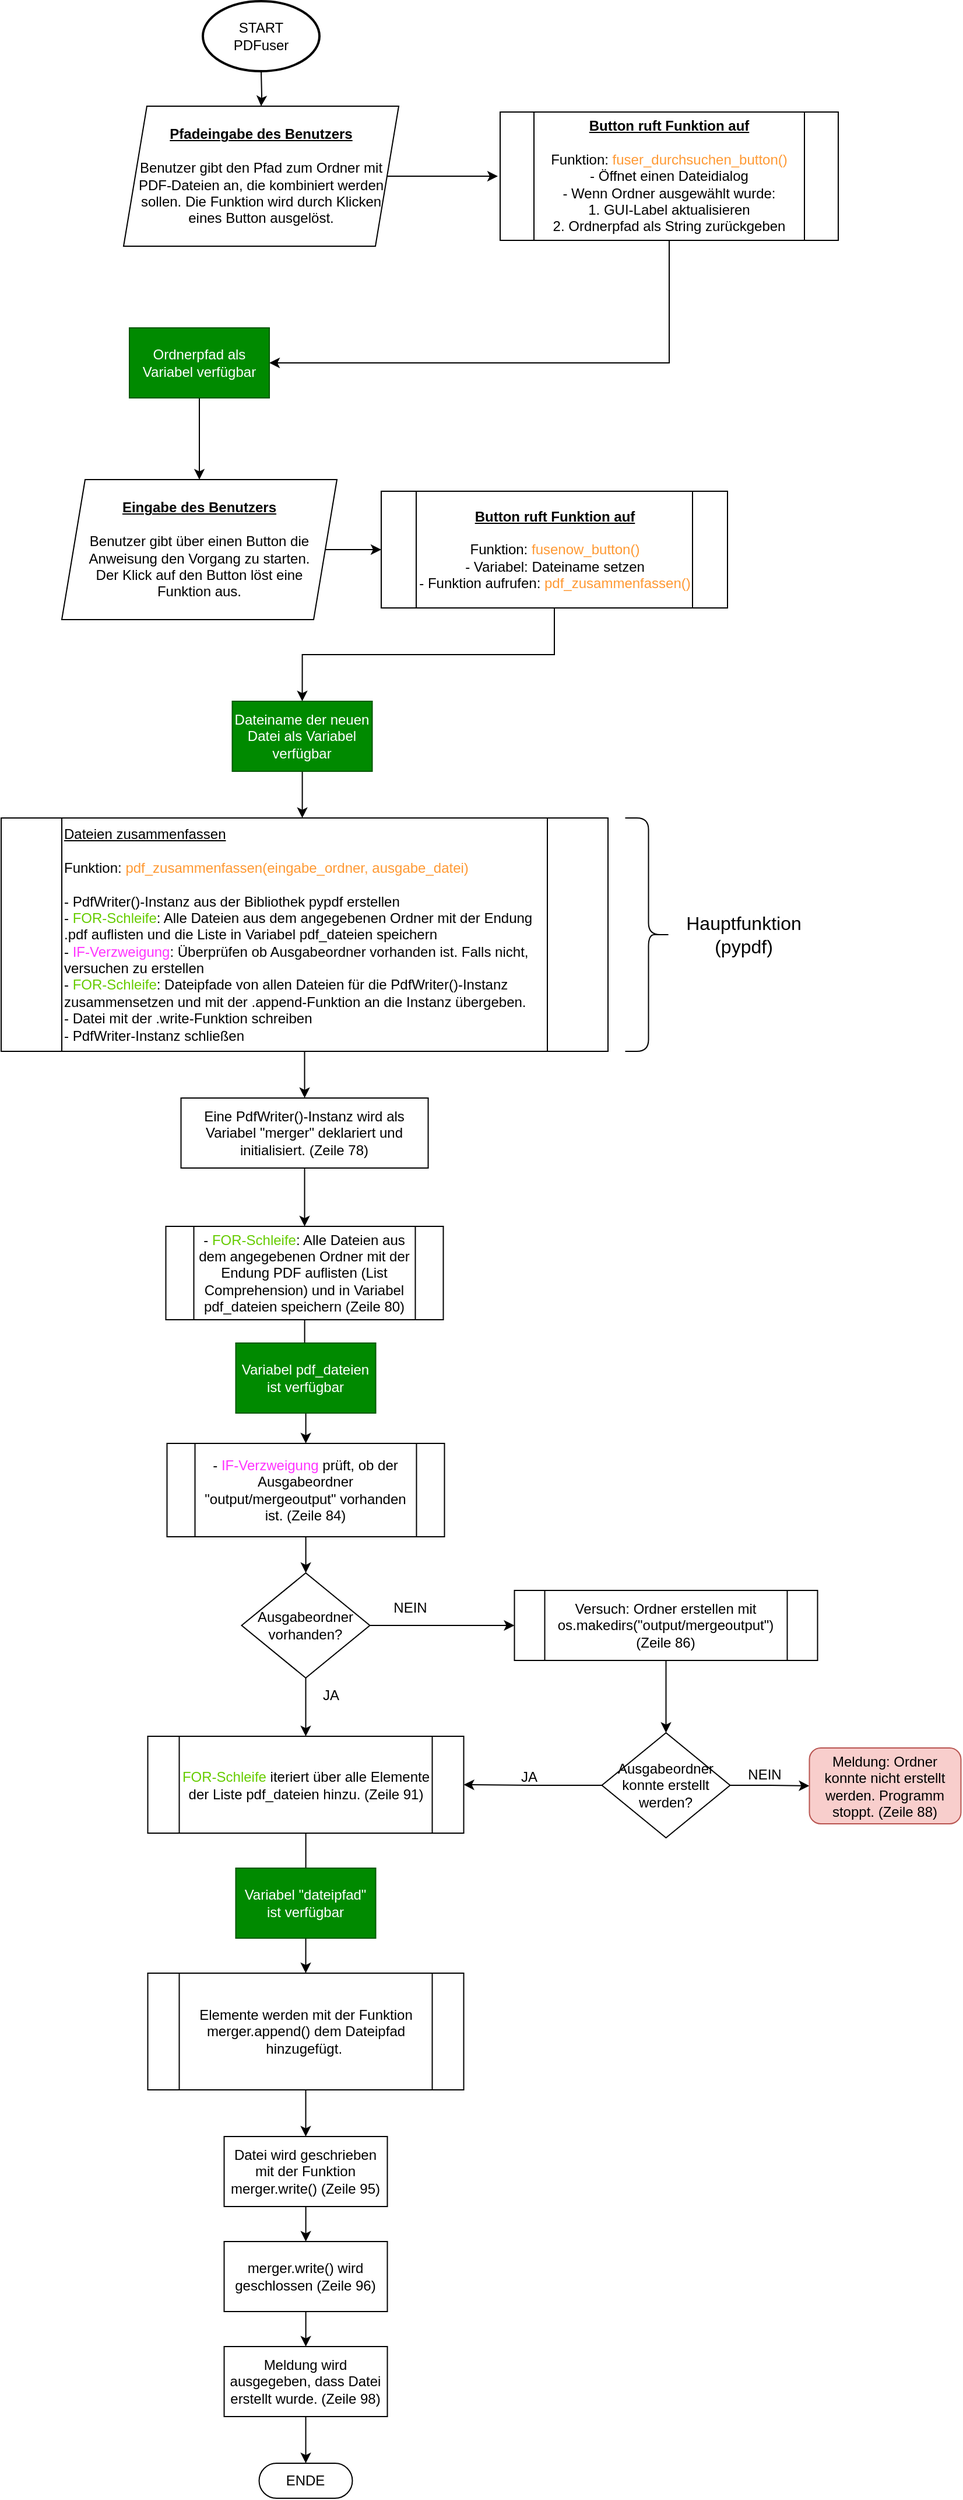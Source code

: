<mxfile version="21.6.1" type="github">
  <diagram name="Seite-1" id="z2froGWdfn9ouF2fLTrf">
    <mxGraphModel dx="2074" dy="1116" grid="1" gridSize="10" guides="1" tooltips="1" connect="1" arrows="1" fold="1" page="1" pageScale="1" pageWidth="827" pageHeight="1169" math="0" shadow="0">
      <root>
        <mxCell id="0" />
        <mxCell id="1" parent="0" />
        <mxCell id="xmYlkgfEZDCuhrtj4b7d-4" value="" style="edgeStyle=orthogonalEdgeStyle;rounded=0;orthogonalLoop=1;jettySize=auto;html=1;" parent="1" target="xmYlkgfEZDCuhrtj4b7d-3" edge="1">
          <mxGeometry relative="1" as="geometry">
            <mxPoint x="227" y="90" as="sourcePoint" />
          </mxGeometry>
        </mxCell>
        <mxCell id="eTS0UycD1pOltBMJqmKZ-3" value="" style="edgeStyle=orthogonalEdgeStyle;rounded=0;orthogonalLoop=1;jettySize=auto;html=1;" parent="1" source="xmYlkgfEZDCuhrtj4b7d-3" edge="1">
          <mxGeometry relative="1" as="geometry">
            <mxPoint x="430" y="180" as="targetPoint" />
          </mxGeometry>
        </mxCell>
        <mxCell id="xmYlkgfEZDCuhrtj4b7d-3" value="&lt;b&gt;&lt;u&gt;Pfadeingabe des Benutzers&lt;br&gt;&lt;/u&gt;&lt;/b&gt;&lt;br&gt;Benutzer gibt den Pfad zum Ordner mit PDF-Dateien an, die kombiniert werden sollen. Die Funktion wird durch Klicken eines Button ausgelöst." style="shape=parallelogram;perimeter=parallelogramPerimeter;whiteSpace=wrap;html=1;fixedSize=1;" parent="1" vertex="1">
          <mxGeometry x="109" y="120" width="236" height="120" as="geometry" />
        </mxCell>
        <mxCell id="qfPpVupYpmGQoLrrtDCL-28" value="" style="edgeStyle=orthogonalEdgeStyle;rounded=0;orthogonalLoop=1;jettySize=auto;html=1;" parent="1" source="H8KH_YZ80R001RCo76tN-3" target="qfPpVupYpmGQoLrrtDCL-27" edge="1">
          <mxGeometry relative="1" as="geometry" />
        </mxCell>
        <mxCell id="H8KH_YZ80R001RCo76tN-3" value="&lt;u&gt;Dateien zusammenfassen&lt;/u&gt;&lt;br&gt;&lt;br&gt;Funktion: &lt;font color=&quot;#ff9933&quot;&gt;pdf_zusammenfassen(eingabe_ordner, ausgabe_datei)&lt;/font&gt;&lt;br&gt;&lt;br&gt;- PdfWriter()-Instanz aus der Bibliothek pypdf erstellen&lt;br&gt;- &lt;font color=&quot;#66cc00&quot;&gt;FOR-Schleife&lt;/font&gt;: Alle Dateien aus dem angegebenen Ordner mit der Endung .pdf auflisten und die Liste in Variabel pdf_dateien speichern&lt;br&gt;- &lt;font color=&quot;#ff33ff&quot;&gt;IF-Verzweigung&lt;/font&gt;: Überprüfen ob Ausgabeordner vorhanden ist. Falls nicht, versuchen zu erstellen&lt;br&gt;- &lt;font color=&quot;#66cc00&quot;&gt;FOR-Schleife&lt;/font&gt;: Dateipfade von allen Dateien für die PdfWriter()-Instanz zusammensetzen und mit der .append-Funktion an die Instanz übergeben.&lt;br&gt;- Datei mit der .write-Funktion schreiben&lt;br&gt;- PdfWriter-Instanz schließen" style="shape=process;whiteSpace=wrap;html=1;backgroundOutline=1;align=left;" parent="1" vertex="1">
          <mxGeometry x="4" y="730" width="520.5" height="200" as="geometry" />
        </mxCell>
        <mxCell id="qfPpVupYpmGQoLrrtDCL-11" style="edgeStyle=orthogonalEdgeStyle;rounded=0;orthogonalLoop=1;jettySize=auto;html=1;exitX=1;exitY=0.5;exitDx=0;exitDy=0;entryX=0;entryY=0.5;entryDx=0;entryDy=0;" parent="1" source="qfPpVupYpmGQoLrrtDCL-4" target="qfPpVupYpmGQoLrrtDCL-10" edge="1">
          <mxGeometry relative="1" as="geometry" />
        </mxCell>
        <mxCell id="qfPpVupYpmGQoLrrtDCL-4" value="&lt;b&gt;&lt;u&gt;Eingabe des Benutzers&lt;br&gt;&lt;/u&gt;&lt;/b&gt;&lt;br&gt;Benutzer gibt über einen Button die Anweisung den Vorgang zu starten.&lt;br&gt;Der Klick auf den Button löst eine&lt;br&gt;Funktion aus." style="shape=parallelogram;perimeter=parallelogramPerimeter;whiteSpace=wrap;html=1;fixedSize=1;" parent="1" vertex="1">
          <mxGeometry x="56" y="440" width="236" height="120" as="geometry" />
        </mxCell>
        <mxCell id="qfPpVupYpmGQoLrrtDCL-8" style="edgeStyle=orthogonalEdgeStyle;rounded=0;orthogonalLoop=1;jettySize=auto;html=1;exitX=0.5;exitY=1;exitDx=0;exitDy=0;entryX=1;entryY=0.5;entryDx=0;entryDy=0;" parent="1" source="qfPpVupYpmGQoLrrtDCL-6" target="qfPpVupYpmGQoLrrtDCL-7" edge="1">
          <mxGeometry relative="1" as="geometry" />
        </mxCell>
        <mxCell id="qfPpVupYpmGQoLrrtDCL-6" value="&lt;b&gt;&lt;u&gt;Button ruft Funktion auf&lt;br&gt;&lt;/u&gt;&lt;/b&gt;&lt;br&gt;Funktion:&amp;nbsp;&lt;font color=&quot;#ff9933&quot;&gt;fuser_durchsuchen_button()&lt;/font&gt;&lt;br&gt;- Öffnet einen Dateidialog&lt;br&gt;- Wenn Ordner ausgewählt wurde:&lt;br&gt;1. GUI-Label aktualisieren&lt;br&gt;2. Ordnerpfad als String zurückgeben" style="shape=process;whiteSpace=wrap;html=1;backgroundOutline=1;" parent="1" vertex="1">
          <mxGeometry x="432" y="125" width="290" height="110" as="geometry" />
        </mxCell>
        <mxCell id="qfPpVupYpmGQoLrrtDCL-9" value="" style="edgeStyle=orthogonalEdgeStyle;rounded=0;orthogonalLoop=1;jettySize=auto;html=1;" parent="1" source="qfPpVupYpmGQoLrrtDCL-7" target="qfPpVupYpmGQoLrrtDCL-4" edge="1">
          <mxGeometry relative="1" as="geometry" />
        </mxCell>
        <mxCell id="qfPpVupYpmGQoLrrtDCL-7" value="Ordnerpfad als Variabel verfügbar" style="rounded=0;whiteSpace=wrap;html=1;fillColor=#008a00;fontColor=#ffffff;strokeColor=#005700;" parent="1" vertex="1">
          <mxGeometry x="114" y="310" width="120" height="60" as="geometry" />
        </mxCell>
        <mxCell id="IcWg6A6ZwFTLl087JfNA-14" style="edgeStyle=orthogonalEdgeStyle;rounded=0;orthogonalLoop=1;jettySize=auto;html=1;exitX=0.5;exitY=1;exitDx=0;exitDy=0;entryX=0.5;entryY=0;entryDx=0;entryDy=0;" edge="1" parent="1" source="qfPpVupYpmGQoLrrtDCL-10" target="qfPpVupYpmGQoLrrtDCL-12">
          <mxGeometry relative="1" as="geometry" />
        </mxCell>
        <mxCell id="qfPpVupYpmGQoLrrtDCL-10" value="&lt;b&gt;&lt;u&gt;Button ruft Funktion auf&lt;br&gt;&lt;/u&gt;&lt;/b&gt;&lt;br&gt;Funktion:&amp;nbsp;&lt;font color=&quot;#ff9933&quot;&gt;fusenow_button()&lt;/font&gt;&lt;br&gt;- Variabel: Dateiname setzen&lt;br&gt;- Funktion aufrufen:&amp;nbsp;&lt;font color=&quot;#ff9933&quot;&gt;pdf_zusammenfassen()&lt;/font&gt;" style="shape=process;whiteSpace=wrap;html=1;backgroundOutline=1;" parent="1" vertex="1">
          <mxGeometry x="330" y="450" width="297" height="100" as="geometry" />
        </mxCell>
        <mxCell id="qfPpVupYpmGQoLrrtDCL-14" value="" style="edgeStyle=orthogonalEdgeStyle;rounded=0;orthogonalLoop=1;jettySize=auto;html=1;" parent="1" source="qfPpVupYpmGQoLrrtDCL-12" edge="1">
          <mxGeometry relative="1" as="geometry">
            <mxPoint x="262.279" y="730" as="targetPoint" />
          </mxGeometry>
        </mxCell>
        <mxCell id="qfPpVupYpmGQoLrrtDCL-12" value="Dateiname der neuen Datei als Variabel verfügbar" style="rounded=0;whiteSpace=wrap;html=1;fillColor=#008a00;fontColor=#ffffff;strokeColor=#005700;" parent="1" vertex="1">
          <mxGeometry x="202.25" y="630" width="120" height="60" as="geometry" />
        </mxCell>
        <mxCell id="qfPpVupYpmGQoLrrtDCL-15" value="" style="shape=curlyBracket;whiteSpace=wrap;html=1;rounded=1;flipH=1;labelPosition=right;verticalLabelPosition=middle;align=left;verticalAlign=middle;" parent="1" vertex="1">
          <mxGeometry x="539.25" y="730" width="40" height="200" as="geometry" />
        </mxCell>
        <mxCell id="qfPpVupYpmGQoLrrtDCL-16" value="&lt;font style=&quot;font-size: 16px;&quot;&gt;Hauptfunktion (pypdf)&lt;/font&gt;" style="text;html=1;strokeColor=none;fillColor=none;align=center;verticalAlign=middle;whiteSpace=wrap;rounded=0;" parent="1" vertex="1">
          <mxGeometry x="586.25" y="815" width="110" height="30" as="geometry" />
        </mxCell>
        <mxCell id="IcWg6A6ZwFTLl087JfNA-6" value="" style="edgeStyle=orthogonalEdgeStyle;rounded=0;orthogonalLoop=1;jettySize=auto;html=1;" edge="1" parent="1" source="qfPpVupYpmGQoLrrtDCL-17" target="IcWg6A6ZwFTLl087JfNA-5">
          <mxGeometry relative="1" as="geometry" />
        </mxCell>
        <mxCell id="qfPpVupYpmGQoLrrtDCL-17" value="Datei wird geschrieben mit der Funktion merger.write() (Zeile 95)" style="rounded=0;whiteSpace=wrap;html=1;" parent="1" vertex="1">
          <mxGeometry x="195.25" y="1860" width="140" height="60" as="geometry" />
        </mxCell>
        <mxCell id="qwH06JQZMY5gWyoqIxBz-6" value="" style="edgeStyle=orthogonalEdgeStyle;rounded=0;orthogonalLoop=1;jettySize=auto;html=1;" parent="1" source="qfPpVupYpmGQoLrrtDCL-25" target="qwH06JQZMY5gWyoqIxBz-5" edge="1">
          <mxGeometry relative="1" as="geometry" />
        </mxCell>
        <mxCell id="qwH06JQZMY5gWyoqIxBz-10" value="" style="edgeStyle=orthogonalEdgeStyle;rounded=0;orthogonalLoop=1;jettySize=auto;html=1;" parent="1" source="qfPpVupYpmGQoLrrtDCL-25" target="qwH06JQZMY5gWyoqIxBz-8" edge="1">
          <mxGeometry relative="1" as="geometry" />
        </mxCell>
        <mxCell id="qfPpVupYpmGQoLrrtDCL-25" value="Ausgabeordner&lt;br&gt;vorhanden?" style="rhombus;whiteSpace=wrap;html=1;" parent="1" vertex="1">
          <mxGeometry x="210.25" y="1377" width="110" height="90" as="geometry" />
        </mxCell>
        <mxCell id="qwH06JQZMY5gWyoqIxBz-1" value="" style="edgeStyle=orthogonalEdgeStyle;rounded=0;orthogonalLoop=1;jettySize=auto;html=1;" parent="1" source="qfPpVupYpmGQoLrrtDCL-27" target="qfPpVupYpmGQoLrrtDCL-29" edge="1">
          <mxGeometry relative="1" as="geometry" />
        </mxCell>
        <mxCell id="qfPpVupYpmGQoLrrtDCL-27" value="Eine PdfWriter()-Instanz wird als Variabel &quot;merger&quot; deklariert und initialisiert. (Zeile 78)" style="rounded=0;whiteSpace=wrap;html=1;" parent="1" vertex="1">
          <mxGeometry x="158.26" y="970" width="212" height="60" as="geometry" />
        </mxCell>
        <mxCell id="qwH06JQZMY5gWyoqIxBz-3" value="" style="edgeStyle=orthogonalEdgeStyle;rounded=0;orthogonalLoop=1;jettySize=auto;html=1;" parent="1" source="qfPpVupYpmGQoLrrtDCL-29" target="qwH06JQZMY5gWyoqIxBz-2" edge="1">
          <mxGeometry relative="1" as="geometry" />
        </mxCell>
        <mxCell id="qfPpVupYpmGQoLrrtDCL-29" value="-&amp;nbsp;&lt;font style=&quot;text-align: left;&quot; color=&quot;#66cc00&quot;&gt;FOR-Schleife&lt;/font&gt;&lt;span style=&quot;text-align: left;&quot;&gt;: Alle Dateien aus dem angegebenen Ordner mit der Endung PDF auflisten (List Comprehension) und in Variabel pdf_dateien speichern (Zeile 80)&lt;/span&gt;" style="shape=process;whiteSpace=wrap;html=1;backgroundOutline=1;" parent="1" vertex="1">
          <mxGeometry x="145.25" y="1080" width="237.99" height="80" as="geometry" />
        </mxCell>
        <mxCell id="qwH06JQZMY5gWyoqIxBz-4" value="" style="edgeStyle=orthogonalEdgeStyle;rounded=0;orthogonalLoop=1;jettySize=auto;html=1;" parent="1" source="qwH06JQZMY5gWyoqIxBz-2" target="qfPpVupYpmGQoLrrtDCL-25" edge="1">
          <mxGeometry relative="1" as="geometry" />
        </mxCell>
        <mxCell id="qwH06JQZMY5gWyoqIxBz-2" value="- &lt;font color=&quot;#ff33ff&quot;&gt;IF-Verzweigung &lt;/font&gt;prüft, ob der Ausgabeordner &quot;output/mergeoutput&quot; vorhanden ist. (Zeile 84)" style="shape=process;whiteSpace=wrap;html=1;backgroundOutline=1;" parent="1" vertex="1">
          <mxGeometry x="146.25" y="1266" width="237.99" height="80" as="geometry" />
        </mxCell>
        <mxCell id="qwH06JQZMY5gWyoqIxBz-12" value="" style="edgeStyle=orthogonalEdgeStyle;rounded=0;orthogonalLoop=1;jettySize=auto;html=1;" parent="1" source="qwH06JQZMY5gWyoqIxBz-5" target="qwH06JQZMY5gWyoqIxBz-11" edge="1">
          <mxGeometry relative="1" as="geometry" />
        </mxCell>
        <mxCell id="qwH06JQZMY5gWyoqIxBz-5" value="Versuch: Ordner erstellen mit os.makedirs(&quot;output/mergeoutput&quot;) (Zeile 86)" style="shape=process;whiteSpace=wrap;html=1;backgroundOutline=1;" parent="1" vertex="1">
          <mxGeometry x="444.25" y="1392" width="260" height="60" as="geometry" />
        </mxCell>
        <mxCell id="qwH06JQZMY5gWyoqIxBz-7" value="NEIN" style="text;html=1;strokeColor=none;fillColor=none;align=center;verticalAlign=middle;whiteSpace=wrap;rounded=0;" parent="1" vertex="1">
          <mxGeometry x="325.25" y="1392" width="60" height="30" as="geometry" />
        </mxCell>
        <mxCell id="qwH06JQZMY5gWyoqIxBz-21" value="" style="edgeStyle=orthogonalEdgeStyle;rounded=0;orthogonalLoop=1;jettySize=auto;html=1;" parent="1" source="qwH06JQZMY5gWyoqIxBz-8" edge="1">
          <mxGeometry relative="1" as="geometry">
            <mxPoint x="265.25" y="1720" as="targetPoint" />
          </mxGeometry>
        </mxCell>
        <mxCell id="qwH06JQZMY5gWyoqIxBz-8" value="&lt;font color=&quot;#66cc00&quot;&gt;FOR-Schleife&lt;/font&gt; iteriert über alle Elemente der Liste pdf_dateien hinzu. (Zeile 91)" style="shape=process;whiteSpace=wrap;html=1;backgroundOutline=1;" parent="1" vertex="1">
          <mxGeometry x="129.75" y="1517" width="271" height="83" as="geometry" />
        </mxCell>
        <mxCell id="qwH06JQZMY5gWyoqIxBz-9" value="JA" style="text;html=1;strokeColor=none;fillColor=none;align=center;verticalAlign=middle;whiteSpace=wrap;rounded=0;" parent="1" vertex="1">
          <mxGeometry x="257.25" y="1467" width="60" height="30" as="geometry" />
        </mxCell>
        <mxCell id="qwH06JQZMY5gWyoqIxBz-13" style="edgeStyle=orthogonalEdgeStyle;rounded=0;orthogonalLoop=1;jettySize=auto;html=1;exitX=0;exitY=0.5;exitDx=0;exitDy=0;entryX=1;entryY=0.5;entryDx=0;entryDy=0;" parent="1" source="qwH06JQZMY5gWyoqIxBz-11" target="qwH06JQZMY5gWyoqIxBz-8" edge="1">
          <mxGeometry relative="1" as="geometry" />
        </mxCell>
        <mxCell id="qwH06JQZMY5gWyoqIxBz-17" value="" style="edgeStyle=orthogonalEdgeStyle;rounded=0;orthogonalLoop=1;jettySize=auto;html=1;" parent="1" source="qwH06JQZMY5gWyoqIxBz-11" target="qwH06JQZMY5gWyoqIxBz-15" edge="1">
          <mxGeometry relative="1" as="geometry" />
        </mxCell>
        <mxCell id="qwH06JQZMY5gWyoqIxBz-11" value="Ausgabeordner konnte erstellt werden?" style="rhombus;whiteSpace=wrap;html=1;" parent="1" vertex="1">
          <mxGeometry x="519.25" y="1514" width="110" height="90" as="geometry" />
        </mxCell>
        <mxCell id="qwH06JQZMY5gWyoqIxBz-14" value="JA" style="text;html=1;strokeColor=none;fillColor=none;align=center;verticalAlign=middle;whiteSpace=wrap;rounded=0;" parent="1" vertex="1">
          <mxGeometry x="427.25" y="1537" width="60" height="30" as="geometry" />
        </mxCell>
        <mxCell id="qwH06JQZMY5gWyoqIxBz-15" value="Meldung: Ordner konnte nicht erstellt werden. Programm stoppt. (Zeile 88)" style="rounded=1;whiteSpace=wrap;html=1;fillColor=#f8cecc;strokeColor=#b85450;" parent="1" vertex="1">
          <mxGeometry x="697.25" y="1527" width="130" height="65" as="geometry" />
        </mxCell>
        <mxCell id="qwH06JQZMY5gWyoqIxBz-18" value="NEIN" style="text;html=1;strokeColor=none;fillColor=none;align=center;verticalAlign=middle;whiteSpace=wrap;rounded=0;" parent="1" vertex="1">
          <mxGeometry x="629.25" y="1535" width="60" height="30" as="geometry" />
        </mxCell>
        <mxCell id="qwH06JQZMY5gWyoqIxBz-19" value="Variabel pdf_dateien ist verfügbar" style="rounded=0;whiteSpace=wrap;html=1;fillColor=#008a00;fontColor=#ffffff;strokeColor=#005700;" parent="1" vertex="1">
          <mxGeometry x="205.26" y="1180" width="120" height="60" as="geometry" />
        </mxCell>
        <mxCell id="IcWg6A6ZwFTLl087JfNA-4" value="" style="edgeStyle=orthogonalEdgeStyle;rounded=0;orthogonalLoop=1;jettySize=auto;html=1;" edge="1" parent="1" source="qwH06JQZMY5gWyoqIxBz-20" target="qfPpVupYpmGQoLrrtDCL-17">
          <mxGeometry relative="1" as="geometry" />
        </mxCell>
        <mxCell id="qwH06JQZMY5gWyoqIxBz-20" value="Elemente werden mit der Funktion merger.append() dem Dateipfad hinzugefügt.&amp;nbsp;" style="shape=process;whiteSpace=wrap;html=1;backgroundOutline=1;" parent="1" vertex="1">
          <mxGeometry x="129.75" y="1720" width="271" height="100" as="geometry" />
        </mxCell>
        <mxCell id="IcWg6A6ZwFTLl087JfNA-3" value="Variabel &quot;dateipfad&quot; ist verfügbar" style="rounded=0;whiteSpace=wrap;html=1;fillColor=#008a00;fontColor=#ffffff;strokeColor=#005700;" vertex="1" parent="1">
          <mxGeometry x="205.25" y="1630" width="120" height="60" as="geometry" />
        </mxCell>
        <mxCell id="IcWg6A6ZwFTLl087JfNA-8" value="" style="edgeStyle=orthogonalEdgeStyle;rounded=0;orthogonalLoop=1;jettySize=auto;html=1;" edge="1" parent="1" source="IcWg6A6ZwFTLl087JfNA-5" target="IcWg6A6ZwFTLl087JfNA-7">
          <mxGeometry relative="1" as="geometry" />
        </mxCell>
        <mxCell id="IcWg6A6ZwFTLl087JfNA-5" value="merger.write() wird geschlossen (Zeile 96)" style="rounded=0;whiteSpace=wrap;html=1;" vertex="1" parent="1">
          <mxGeometry x="195.25" y="1950" width="140" height="60" as="geometry" />
        </mxCell>
        <mxCell id="IcWg6A6ZwFTLl087JfNA-10" value="" style="edgeStyle=orthogonalEdgeStyle;rounded=0;orthogonalLoop=1;jettySize=auto;html=1;" edge="1" parent="1" source="IcWg6A6ZwFTLl087JfNA-7" target="IcWg6A6ZwFTLl087JfNA-9">
          <mxGeometry relative="1" as="geometry" />
        </mxCell>
        <mxCell id="IcWg6A6ZwFTLl087JfNA-7" value="Meldung wird ausgegeben, dass Datei erstellt wurde. (Zeile 98)" style="rounded=0;whiteSpace=wrap;html=1;" vertex="1" parent="1">
          <mxGeometry x="195.26" y="2040" width="140" height="60" as="geometry" />
        </mxCell>
        <mxCell id="IcWg6A6ZwFTLl087JfNA-9" value="ENDE" style="html=1;dashed=0;whiteSpace=wrap;shape=mxgraph.dfd.start" vertex="1" parent="1">
          <mxGeometry x="225.25" y="2140" width="80" height="30" as="geometry" />
        </mxCell>
        <mxCell id="IcWg6A6ZwFTLl087JfNA-11" value="START&lt;br&gt;PDFuser" style="strokeWidth=2;html=1;shape=mxgraph.flowchart.start_1;whiteSpace=wrap;" vertex="1" parent="1">
          <mxGeometry x="177" y="30" width="100" height="60" as="geometry" />
        </mxCell>
      </root>
    </mxGraphModel>
  </diagram>
</mxfile>
